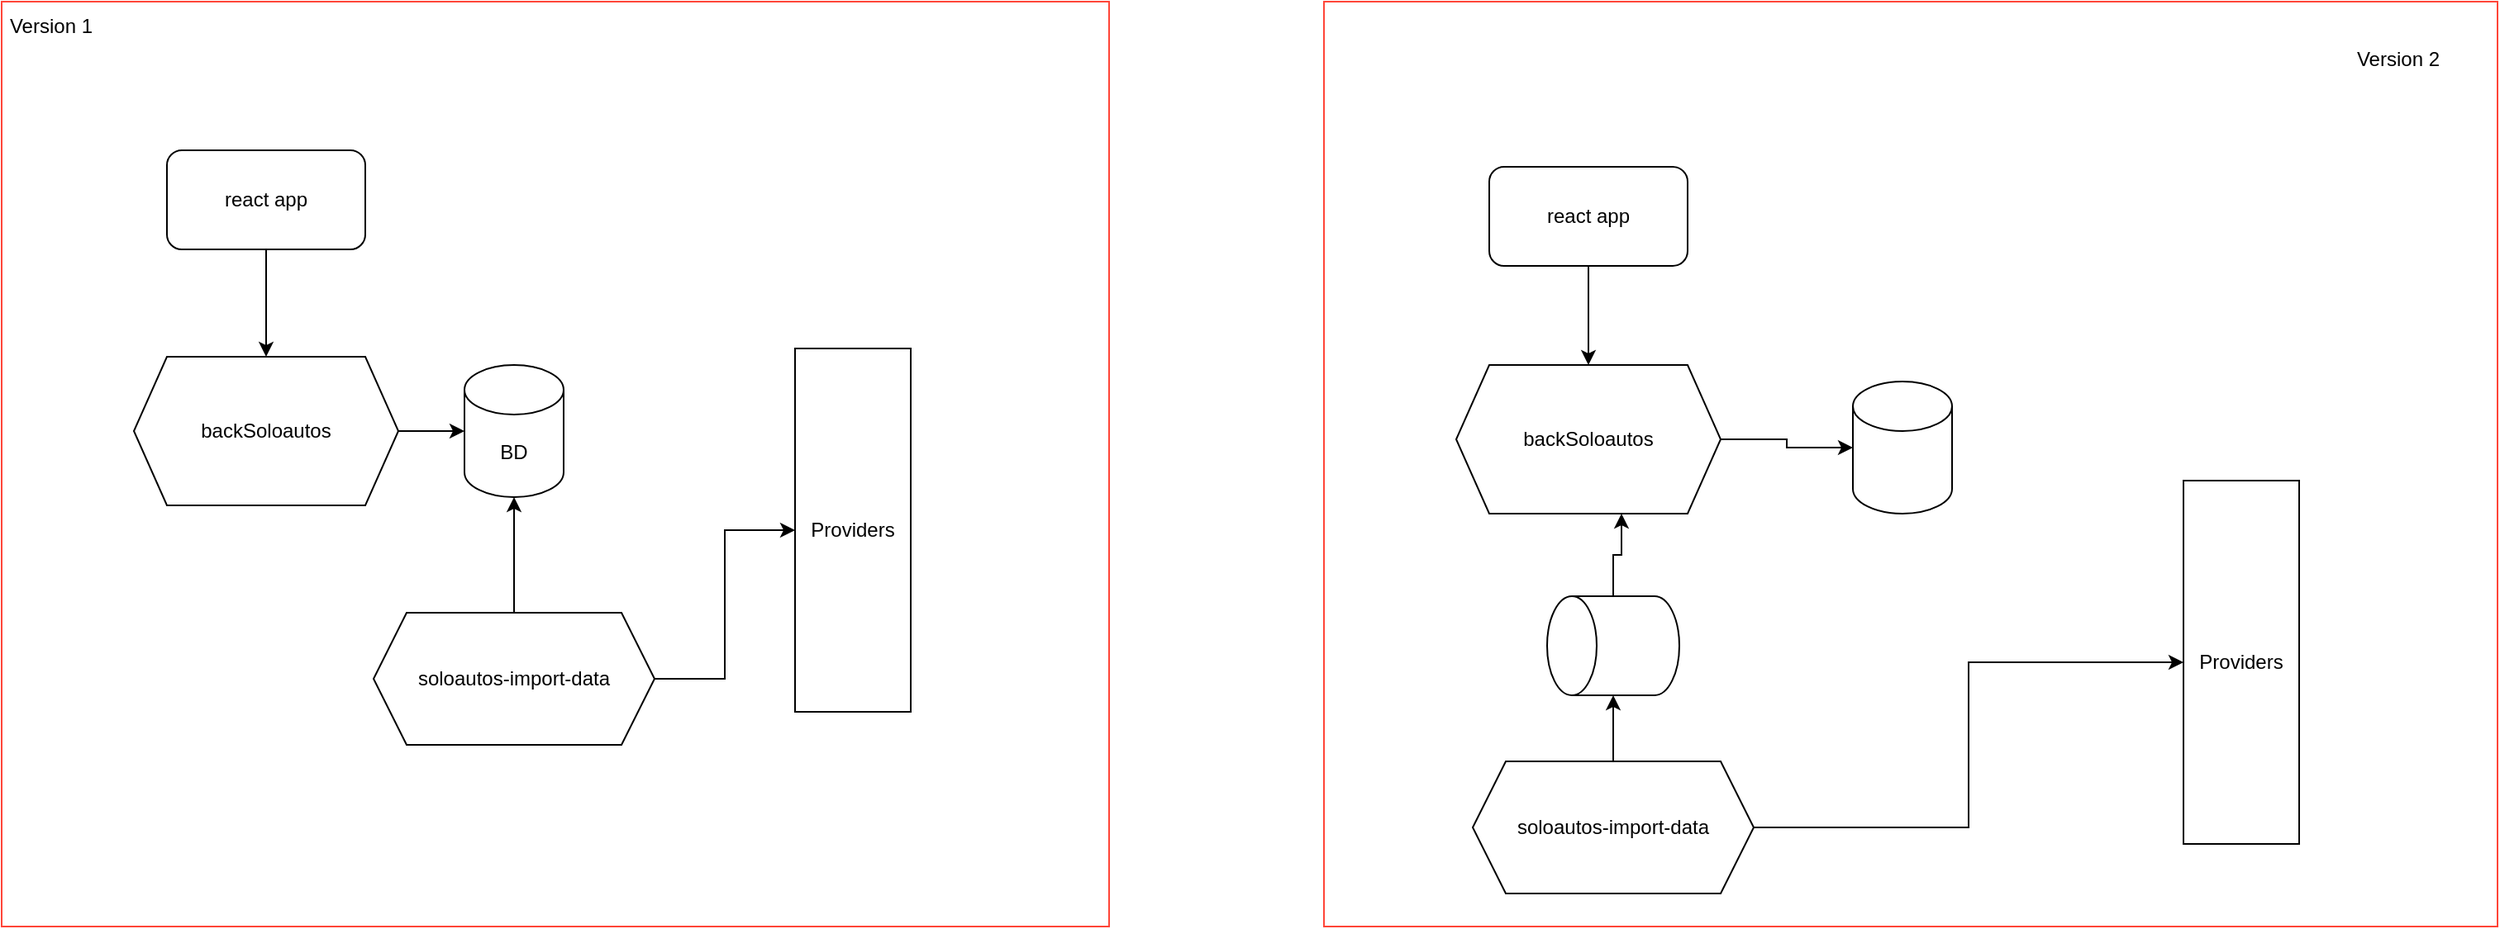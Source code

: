 <mxfile version="21.7.1" type="github" pages="2">
  <diagram name="Page-1" id="Rv3ZvS_VC_WPTpFy0SUu">
    <mxGraphModel dx="2284" dy="750" grid="1" gridSize="10" guides="1" tooltips="1" connect="1" arrows="1" fold="1" page="1" pageScale="1" pageWidth="850" pageHeight="1100" math="0" shadow="0">
      <root>
        <mxCell id="0" />
        <mxCell id="1" parent="0" />
        <mxCell id="BEApIGnS_vj-_y4sXrVF-11" value="" style="rounded=0;whiteSpace=wrap;html=1;strokeColor=#FF4538;" vertex="1" parent="1">
          <mxGeometry x="670" y="20" width="710" height="560" as="geometry" />
        </mxCell>
        <mxCell id="BEApIGnS_vj-_y4sXrVF-10" value="" style="rounded=0;whiteSpace=wrap;html=1;strokeColor=#FF4538;" vertex="1" parent="1">
          <mxGeometry x="-130" y="20" width="670" height="560" as="geometry" />
        </mxCell>
        <mxCell id="YhOOOMUv9mhPNKtEXO0o-8" style="edgeStyle=orthogonalEdgeStyle;rounded=0;orthogonalLoop=1;jettySize=auto;html=1;" edge="1" parent="1" source="YhOOOMUv9mhPNKtEXO0o-2" target="YhOOOMUv9mhPNKtEXO0o-7">
          <mxGeometry relative="1" as="geometry" />
        </mxCell>
        <mxCell id="YhOOOMUv9mhPNKtEXO0o-2" value="backSoloautos" style="shape=hexagon;perimeter=hexagonPerimeter2;whiteSpace=wrap;html=1;fixedSize=1;" vertex="1" parent="1">
          <mxGeometry x="750" y="240" width="160" height="90" as="geometry" />
        </mxCell>
        <mxCell id="YhOOOMUv9mhPNKtEXO0o-6" style="edgeStyle=orthogonalEdgeStyle;rounded=0;orthogonalLoop=1;jettySize=auto;html=1;" edge="1" parent="1" source="YhOOOMUv9mhPNKtEXO0o-3" target="YhOOOMUv9mhPNKtEXO0o-5">
          <mxGeometry relative="1" as="geometry" />
        </mxCell>
        <mxCell id="YhOOOMUv9mhPNKtEXO0o-10" style="edgeStyle=orthogonalEdgeStyle;rounded=0;orthogonalLoop=1;jettySize=auto;html=1;entryX=0;entryY=0.5;entryDx=0;entryDy=0;entryPerimeter=0;" edge="1" parent="1" source="YhOOOMUv9mhPNKtEXO0o-3" target="YhOOOMUv9mhPNKtEXO0o-9">
          <mxGeometry relative="1" as="geometry" />
        </mxCell>
        <mxCell id="YhOOOMUv9mhPNKtEXO0o-3" value="soloautos-import-data" style="shape=hexagon;perimeter=hexagonPerimeter2;whiteSpace=wrap;html=1;fixedSize=1;" vertex="1" parent="1">
          <mxGeometry x="760" y="480" width="170" height="80" as="geometry" />
        </mxCell>
        <mxCell id="YhOOOMUv9mhPNKtEXO0o-5" value="Providers" style="rounded=0;whiteSpace=wrap;html=1;" vertex="1" parent="1">
          <mxGeometry x="1190" y="310" width="70" height="220" as="geometry" />
        </mxCell>
        <mxCell id="YhOOOMUv9mhPNKtEXO0o-7" value="" style="shape=cylinder3;whiteSpace=wrap;html=1;boundedLbl=1;backgroundOutline=1;size=15;" vertex="1" parent="1">
          <mxGeometry x="990" y="250" width="60" height="80" as="geometry" />
        </mxCell>
        <mxCell id="YhOOOMUv9mhPNKtEXO0o-13" style="edgeStyle=orthogonalEdgeStyle;rounded=0;orthogonalLoop=1;jettySize=auto;html=1;entryX=0.625;entryY=1;entryDx=0;entryDy=0;" edge="1" parent="1" source="YhOOOMUv9mhPNKtEXO0o-9" target="YhOOOMUv9mhPNKtEXO0o-2">
          <mxGeometry relative="1" as="geometry" />
        </mxCell>
        <mxCell id="YhOOOMUv9mhPNKtEXO0o-9" value="" style="shape=cylinder3;whiteSpace=wrap;html=1;boundedLbl=1;backgroundOutline=1;size=15;rotation=-90;" vertex="1" parent="1">
          <mxGeometry x="815" y="370" width="60" height="80" as="geometry" />
        </mxCell>
        <mxCell id="YhOOOMUv9mhPNKtEXO0o-15" style="edgeStyle=orthogonalEdgeStyle;rounded=0;orthogonalLoop=1;jettySize=auto;html=1;" edge="1" parent="1" source="YhOOOMUv9mhPNKtEXO0o-14" target="YhOOOMUv9mhPNKtEXO0o-2">
          <mxGeometry relative="1" as="geometry" />
        </mxCell>
        <mxCell id="YhOOOMUv9mhPNKtEXO0o-14" value="react app&lt;br&gt;" style="rounded=1;whiteSpace=wrap;html=1;" vertex="1" parent="1">
          <mxGeometry x="770" y="120" width="120" height="60" as="geometry" />
        </mxCell>
        <mxCell id="YhOOOMUv9mhPNKtEXO0o-18" value="Version 2" style="text;html=1;strokeColor=none;fillColor=none;align=center;verticalAlign=middle;whiteSpace=wrap;rounded=0;" vertex="1" parent="1">
          <mxGeometry x="1290" y="40" width="60" height="30" as="geometry" />
        </mxCell>
        <mxCell id="BEApIGnS_vj-_y4sXrVF-3" style="edgeStyle=orthogonalEdgeStyle;rounded=0;orthogonalLoop=1;jettySize=auto;html=1;" edge="1" parent="1" source="BEApIGnS_vj-_y4sXrVF-1" target="BEApIGnS_vj-_y4sXrVF-2">
          <mxGeometry relative="1" as="geometry" />
        </mxCell>
        <mxCell id="BEApIGnS_vj-_y4sXrVF-1" value="backSoloautos" style="shape=hexagon;perimeter=hexagonPerimeter2;whiteSpace=wrap;html=1;fixedSize=1;" vertex="1" parent="1">
          <mxGeometry x="-50" y="235" width="160" height="90" as="geometry" />
        </mxCell>
        <mxCell id="BEApIGnS_vj-_y4sXrVF-2" value="BD" style="shape=cylinder3;whiteSpace=wrap;html=1;boundedLbl=1;backgroundOutline=1;size=15;" vertex="1" parent="1">
          <mxGeometry x="150" y="240" width="60" height="80" as="geometry" />
        </mxCell>
        <mxCell id="BEApIGnS_vj-_y4sXrVF-5" style="edgeStyle=orthogonalEdgeStyle;rounded=0;orthogonalLoop=1;jettySize=auto;html=1;" edge="1" parent="1" source="BEApIGnS_vj-_y4sXrVF-4" target="BEApIGnS_vj-_y4sXrVF-1">
          <mxGeometry relative="1" as="geometry">
            <mxPoint x="50" y="230" as="targetPoint" />
          </mxGeometry>
        </mxCell>
        <mxCell id="BEApIGnS_vj-_y4sXrVF-4" value="react app&lt;br&gt;" style="rounded=1;whiteSpace=wrap;html=1;" vertex="1" parent="1">
          <mxGeometry x="-30" y="110" width="120" height="60" as="geometry" />
        </mxCell>
        <mxCell id="BEApIGnS_vj-_y4sXrVF-7" style="edgeStyle=orthogonalEdgeStyle;rounded=0;orthogonalLoop=1;jettySize=auto;html=1;entryX=0.5;entryY=1;entryDx=0;entryDy=0;entryPerimeter=0;" edge="1" parent="1" source="BEApIGnS_vj-_y4sXrVF-6" target="BEApIGnS_vj-_y4sXrVF-2">
          <mxGeometry relative="1" as="geometry" />
        </mxCell>
        <mxCell id="BEApIGnS_vj-_y4sXrVF-9" style="edgeStyle=orthogonalEdgeStyle;rounded=0;orthogonalLoop=1;jettySize=auto;html=1;" edge="1" parent="1" source="BEApIGnS_vj-_y4sXrVF-6" target="BEApIGnS_vj-_y4sXrVF-8">
          <mxGeometry relative="1" as="geometry" />
        </mxCell>
        <mxCell id="BEApIGnS_vj-_y4sXrVF-6" value="soloautos-import-data" style="shape=hexagon;perimeter=hexagonPerimeter2;whiteSpace=wrap;html=1;fixedSize=1;" vertex="1" parent="1">
          <mxGeometry x="95" y="390" width="170" height="80" as="geometry" />
        </mxCell>
        <mxCell id="BEApIGnS_vj-_y4sXrVF-8" value="Providers" style="rounded=0;whiteSpace=wrap;html=1;" vertex="1" parent="1">
          <mxGeometry x="350" y="230" width="70" height="220" as="geometry" />
        </mxCell>
        <mxCell id="BEApIGnS_vj-_y4sXrVF-12" value="Version 1" style="text;html=1;strokeColor=none;fillColor=none;align=center;verticalAlign=middle;whiteSpace=wrap;rounded=0;" vertex="1" parent="1">
          <mxGeometry x="-130" y="20" width="60" height="30" as="geometry" />
        </mxCell>
      </root>
    </mxGraphModel>
  </diagram>
  <diagram id="el3UMesQdV_S_lsYGx91" name="Page-2">
    <mxGraphModel dx="1434" dy="750" grid="1" gridSize="10" guides="1" tooltips="1" connect="1" arrows="1" fold="1" page="1" pageScale="1" pageWidth="850" pageHeight="1100" math="0" shadow="0">
      <root>
        <mxCell id="0" />
        <mxCell id="1" parent="0" />
      </root>
    </mxGraphModel>
  </diagram>
</mxfile>
